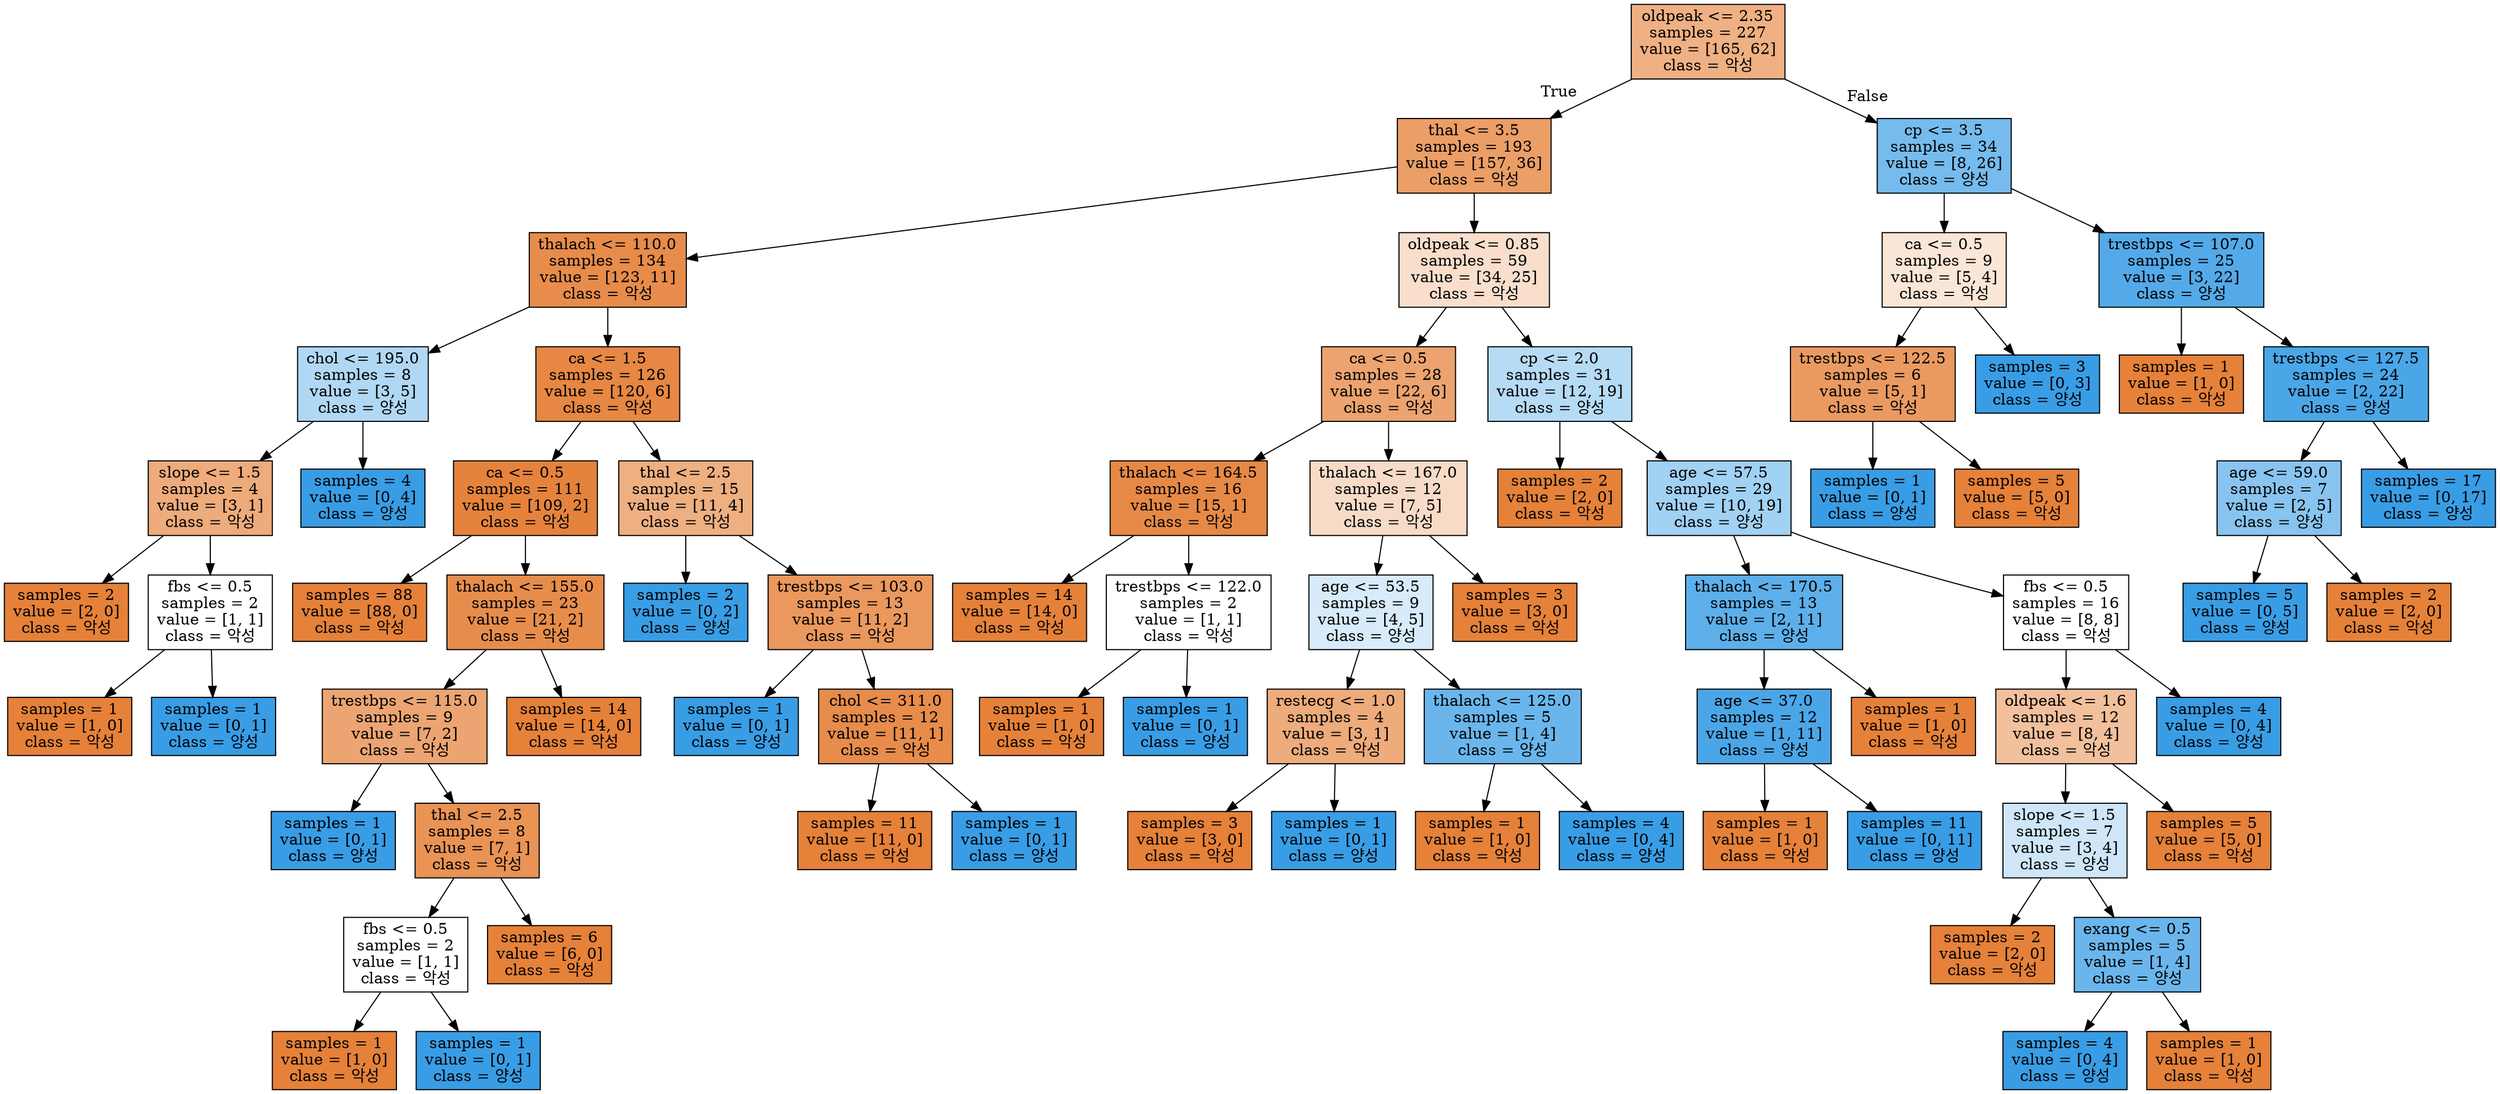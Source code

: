 digraph Tree {
node [shape=box, style="filled", color="black"] ;
0 [label="oldpeak <= 2.35\nsamples = 227\nvalue = [165, 62]\nclass = 악성", fillcolor="#efb083"] ;
1 [label="thal <= 3.5\nsamples = 193\nvalue = [157, 36]\nclass = 악성", fillcolor="#eb9e66"] ;
0 -> 1 [labeldistance=2.5, labelangle=45, headlabel="True"] ;
2 [label="thalach <= 110.0\nsamples = 134\nvalue = [123, 11]\nclass = 악성", fillcolor="#e78c4b"] ;
1 -> 2 ;
3 [label="chol <= 195.0\nsamples = 8\nvalue = [3, 5]\nclass = 양성", fillcolor="#b0d8f5"] ;
2 -> 3 ;
4 [label="slope <= 1.5\nsamples = 4\nvalue = [3, 1]\nclass = 악성", fillcolor="#eeab7b"] ;
3 -> 4 ;
5 [label="samples = 2\nvalue = [2, 0]\nclass = 악성", fillcolor="#e58139"] ;
4 -> 5 ;
6 [label="fbs <= 0.5\nsamples = 2\nvalue = [1, 1]\nclass = 악성", fillcolor="#ffffff"] ;
4 -> 6 ;
7 [label="samples = 1\nvalue = [1, 0]\nclass = 악성", fillcolor="#e58139"] ;
6 -> 7 ;
8 [label="samples = 1\nvalue = [0, 1]\nclass = 양성", fillcolor="#399de5"] ;
6 -> 8 ;
9 [label="samples = 4\nvalue = [0, 4]\nclass = 양성", fillcolor="#399de5"] ;
3 -> 9 ;
10 [label="ca <= 1.5\nsamples = 126\nvalue = [120, 6]\nclass = 악성", fillcolor="#e68743"] ;
2 -> 10 ;
11 [label="ca <= 0.5\nsamples = 111\nvalue = [109, 2]\nclass = 악성", fillcolor="#e5833d"] ;
10 -> 11 ;
12 [label="samples = 88\nvalue = [88, 0]\nclass = 악성", fillcolor="#e58139"] ;
11 -> 12 ;
13 [label="thalach <= 155.0\nsamples = 23\nvalue = [21, 2]\nclass = 악성", fillcolor="#e78d4c"] ;
11 -> 13 ;
14 [label="trestbps <= 115.0\nsamples = 9\nvalue = [7, 2]\nclass = 악성", fillcolor="#eca572"] ;
13 -> 14 ;
15 [label="samples = 1\nvalue = [0, 1]\nclass = 양성", fillcolor="#399de5"] ;
14 -> 15 ;
16 [label="thal <= 2.5\nsamples = 8\nvalue = [7, 1]\nclass = 악성", fillcolor="#e99355"] ;
14 -> 16 ;
17 [label="fbs <= 0.5\nsamples = 2\nvalue = [1, 1]\nclass = 악성", fillcolor="#ffffff"] ;
16 -> 17 ;
18 [label="samples = 1\nvalue = [1, 0]\nclass = 악성", fillcolor="#e58139"] ;
17 -> 18 ;
19 [label="samples = 1\nvalue = [0, 1]\nclass = 양성", fillcolor="#399de5"] ;
17 -> 19 ;
20 [label="samples = 6\nvalue = [6, 0]\nclass = 악성", fillcolor="#e58139"] ;
16 -> 20 ;
21 [label="samples = 14\nvalue = [14, 0]\nclass = 악성", fillcolor="#e58139"] ;
13 -> 21 ;
22 [label="thal <= 2.5\nsamples = 15\nvalue = [11, 4]\nclass = 악성", fillcolor="#eeaf81"] ;
10 -> 22 ;
23 [label="samples = 2\nvalue = [0, 2]\nclass = 양성", fillcolor="#399de5"] ;
22 -> 23 ;
24 [label="trestbps <= 103.0\nsamples = 13\nvalue = [11, 2]\nclass = 악성", fillcolor="#ea985d"] ;
22 -> 24 ;
25 [label="samples = 1\nvalue = [0, 1]\nclass = 양성", fillcolor="#399de5"] ;
24 -> 25 ;
26 [label="chol <= 311.0\nsamples = 12\nvalue = [11, 1]\nclass = 악성", fillcolor="#e78c4b"] ;
24 -> 26 ;
27 [label="samples = 11\nvalue = [11, 0]\nclass = 악성", fillcolor="#e58139"] ;
26 -> 27 ;
28 [label="samples = 1\nvalue = [0, 1]\nclass = 양성", fillcolor="#399de5"] ;
26 -> 28 ;
29 [label="oldpeak <= 0.85\nsamples = 59\nvalue = [34, 25]\nclass = 악성", fillcolor="#f8decb"] ;
1 -> 29 ;
30 [label="ca <= 0.5\nsamples = 28\nvalue = [22, 6]\nclass = 악성", fillcolor="#eca36f"] ;
29 -> 30 ;
31 [label="thalach <= 164.5\nsamples = 16\nvalue = [15, 1]\nclass = 악성", fillcolor="#e78946"] ;
30 -> 31 ;
32 [label="samples = 14\nvalue = [14, 0]\nclass = 악성", fillcolor="#e58139"] ;
31 -> 32 ;
33 [label="trestbps <= 122.0\nsamples = 2\nvalue = [1, 1]\nclass = 악성", fillcolor="#ffffff"] ;
31 -> 33 ;
34 [label="samples = 1\nvalue = [1, 0]\nclass = 악성", fillcolor="#e58139"] ;
33 -> 34 ;
35 [label="samples = 1\nvalue = [0, 1]\nclass = 양성", fillcolor="#399de5"] ;
33 -> 35 ;
36 [label="thalach <= 167.0\nsamples = 12\nvalue = [7, 5]\nclass = 악성", fillcolor="#f8dbc6"] ;
30 -> 36 ;
37 [label="age <= 53.5\nsamples = 9\nvalue = [4, 5]\nclass = 양성", fillcolor="#d7ebfa"] ;
36 -> 37 ;
38 [label="restecg <= 1.0\nsamples = 4\nvalue = [3, 1]\nclass = 악성", fillcolor="#eeab7b"] ;
37 -> 38 ;
39 [label="samples = 3\nvalue = [3, 0]\nclass = 악성", fillcolor="#e58139"] ;
38 -> 39 ;
40 [label="samples = 1\nvalue = [0, 1]\nclass = 양성", fillcolor="#399de5"] ;
38 -> 40 ;
41 [label="thalach <= 125.0\nsamples = 5\nvalue = [1, 4]\nclass = 양성", fillcolor="#6ab6ec"] ;
37 -> 41 ;
42 [label="samples = 1\nvalue = [1, 0]\nclass = 악성", fillcolor="#e58139"] ;
41 -> 42 ;
43 [label="samples = 4\nvalue = [0, 4]\nclass = 양성", fillcolor="#399de5"] ;
41 -> 43 ;
44 [label="samples = 3\nvalue = [3, 0]\nclass = 악성", fillcolor="#e58139"] ;
36 -> 44 ;
45 [label="cp <= 2.0\nsamples = 31\nvalue = [12, 19]\nclass = 양성", fillcolor="#b6dbf5"] ;
29 -> 45 ;
46 [label="samples = 2\nvalue = [2, 0]\nclass = 악성", fillcolor="#e58139"] ;
45 -> 46 ;
47 [label="age <= 57.5\nsamples = 29\nvalue = [10, 19]\nclass = 양성", fillcolor="#a1d1f3"] ;
45 -> 47 ;
48 [label="thalach <= 170.5\nsamples = 13\nvalue = [2, 11]\nclass = 양성", fillcolor="#5dafea"] ;
47 -> 48 ;
49 [label="age <= 37.0\nsamples = 12\nvalue = [1, 11]\nclass = 양성", fillcolor="#4ba6e7"] ;
48 -> 49 ;
50 [label="samples = 1\nvalue = [1, 0]\nclass = 악성", fillcolor="#e58139"] ;
49 -> 50 ;
51 [label="samples = 11\nvalue = [0, 11]\nclass = 양성", fillcolor="#399de5"] ;
49 -> 51 ;
52 [label="samples = 1\nvalue = [1, 0]\nclass = 악성", fillcolor="#e58139"] ;
48 -> 52 ;
53 [label="fbs <= 0.5\nsamples = 16\nvalue = [8, 8]\nclass = 악성", fillcolor="#ffffff"] ;
47 -> 53 ;
54 [label="oldpeak <= 1.6\nsamples = 12\nvalue = [8, 4]\nclass = 악성", fillcolor="#f2c09c"] ;
53 -> 54 ;
55 [label="slope <= 1.5\nsamples = 7\nvalue = [3, 4]\nclass = 양성", fillcolor="#cee6f8"] ;
54 -> 55 ;
56 [label="samples = 2\nvalue = [2, 0]\nclass = 악성", fillcolor="#e58139"] ;
55 -> 56 ;
57 [label="exang <= 0.5\nsamples = 5\nvalue = [1, 4]\nclass = 양성", fillcolor="#6ab6ec"] ;
55 -> 57 ;
58 [label="samples = 4\nvalue = [0, 4]\nclass = 양성", fillcolor="#399de5"] ;
57 -> 58 ;
59 [label="samples = 1\nvalue = [1, 0]\nclass = 악성", fillcolor="#e58139"] ;
57 -> 59 ;
60 [label="samples = 5\nvalue = [5, 0]\nclass = 악성", fillcolor="#e58139"] ;
54 -> 60 ;
61 [label="samples = 4\nvalue = [0, 4]\nclass = 양성", fillcolor="#399de5"] ;
53 -> 61 ;
62 [label="cp <= 3.5\nsamples = 34\nvalue = [8, 26]\nclass = 양성", fillcolor="#76bbed"] ;
0 -> 62 [labeldistance=2.5, labelangle=-45, headlabel="False"] ;
63 [label="ca <= 0.5\nsamples = 9\nvalue = [5, 4]\nclass = 악성", fillcolor="#fae6d7"] ;
62 -> 63 ;
64 [label="trestbps <= 122.5\nsamples = 6\nvalue = [5, 1]\nclass = 악성", fillcolor="#ea9a61"] ;
63 -> 64 ;
65 [label="samples = 1\nvalue = [0, 1]\nclass = 양성", fillcolor="#399de5"] ;
64 -> 65 ;
66 [label="samples = 5\nvalue = [5, 0]\nclass = 악성", fillcolor="#e58139"] ;
64 -> 66 ;
67 [label="samples = 3\nvalue = [0, 3]\nclass = 양성", fillcolor="#399de5"] ;
63 -> 67 ;
68 [label="trestbps <= 107.0\nsamples = 25\nvalue = [3, 22]\nclass = 양성", fillcolor="#54aae9"] ;
62 -> 68 ;
69 [label="samples = 1\nvalue = [1, 0]\nclass = 악성", fillcolor="#e58139"] ;
68 -> 69 ;
70 [label="trestbps <= 127.5\nsamples = 24\nvalue = [2, 22]\nclass = 양성", fillcolor="#4ba6e7"] ;
68 -> 70 ;
71 [label="age <= 59.0\nsamples = 7\nvalue = [2, 5]\nclass = 양성", fillcolor="#88c4ef"] ;
70 -> 71 ;
72 [label="samples = 5\nvalue = [0, 5]\nclass = 양성", fillcolor="#399de5"] ;
71 -> 72 ;
73 [label="samples = 2\nvalue = [2, 0]\nclass = 악성", fillcolor="#e58139"] ;
71 -> 73 ;
74 [label="samples = 17\nvalue = [0, 17]\nclass = 양성", fillcolor="#399de5"] ;
70 -> 74 ;
}